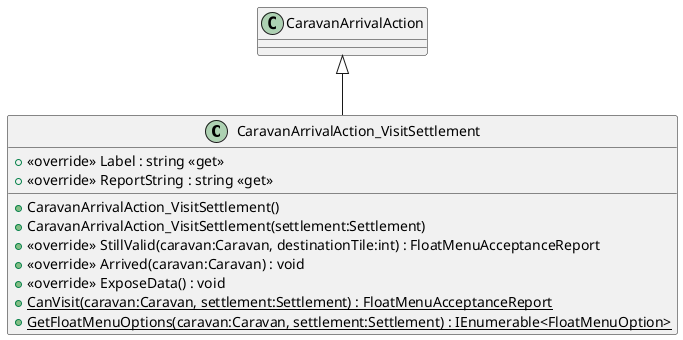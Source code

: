 @startuml
class CaravanArrivalAction_VisitSettlement {
    + <<override>> Label : string <<get>>
    + <<override>> ReportString : string <<get>>
    + CaravanArrivalAction_VisitSettlement()
    + CaravanArrivalAction_VisitSettlement(settlement:Settlement)
    + <<override>> StillValid(caravan:Caravan, destinationTile:int) : FloatMenuAcceptanceReport
    + <<override>> Arrived(caravan:Caravan) : void
    + <<override>> ExposeData() : void
    + {static} CanVisit(caravan:Caravan, settlement:Settlement) : FloatMenuAcceptanceReport
    + {static} GetFloatMenuOptions(caravan:Caravan, settlement:Settlement) : IEnumerable<FloatMenuOption>
}
CaravanArrivalAction <|-- CaravanArrivalAction_VisitSettlement
@enduml
